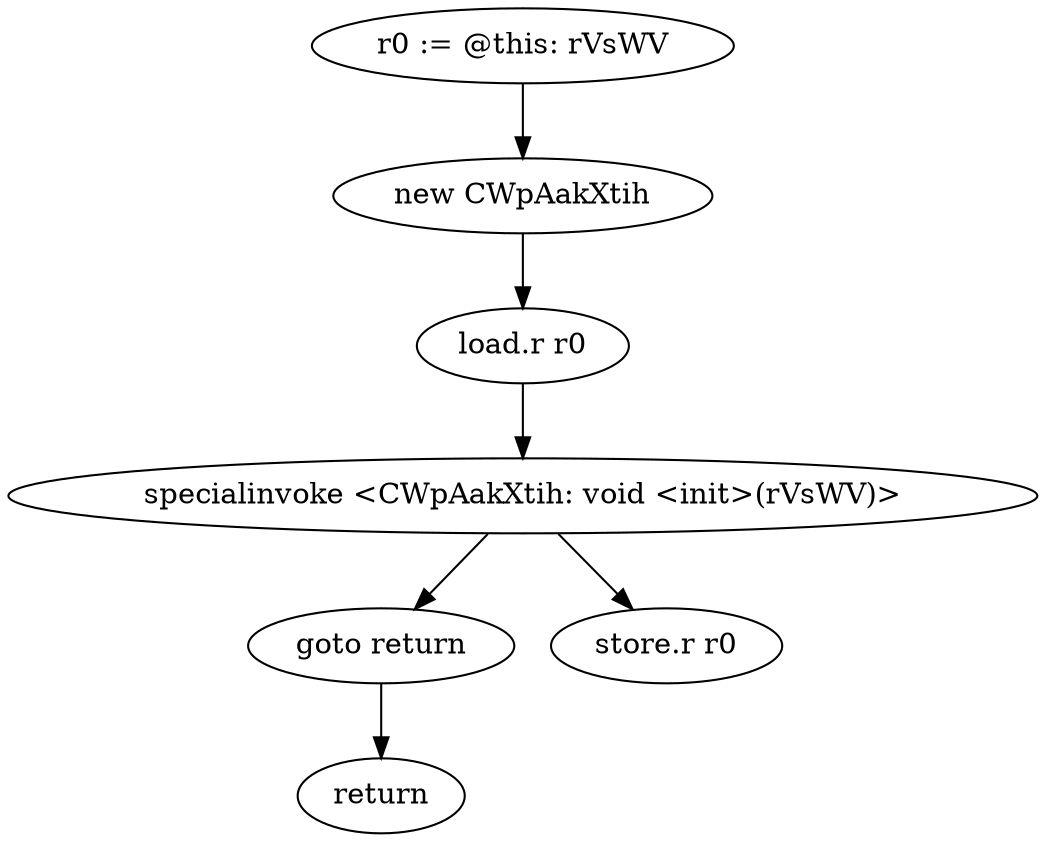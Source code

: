 digraph "" {
    "r0 := @this: rVsWV"
    "new CWpAakXtih"
    "r0 := @this: rVsWV"->"new CWpAakXtih";
    "load.r r0"
    "new CWpAakXtih"->"load.r r0";
    "specialinvoke <CWpAakXtih: void <init>(rVsWV)>"
    "load.r r0"->"specialinvoke <CWpAakXtih: void <init>(rVsWV)>";
    "goto return"
    "specialinvoke <CWpAakXtih: void <init>(rVsWV)>"->"goto return";
    "return"
    "goto return"->"return";
    "store.r r0"
    "specialinvoke <CWpAakXtih: void <init>(rVsWV)>"->"store.r r0";
}
